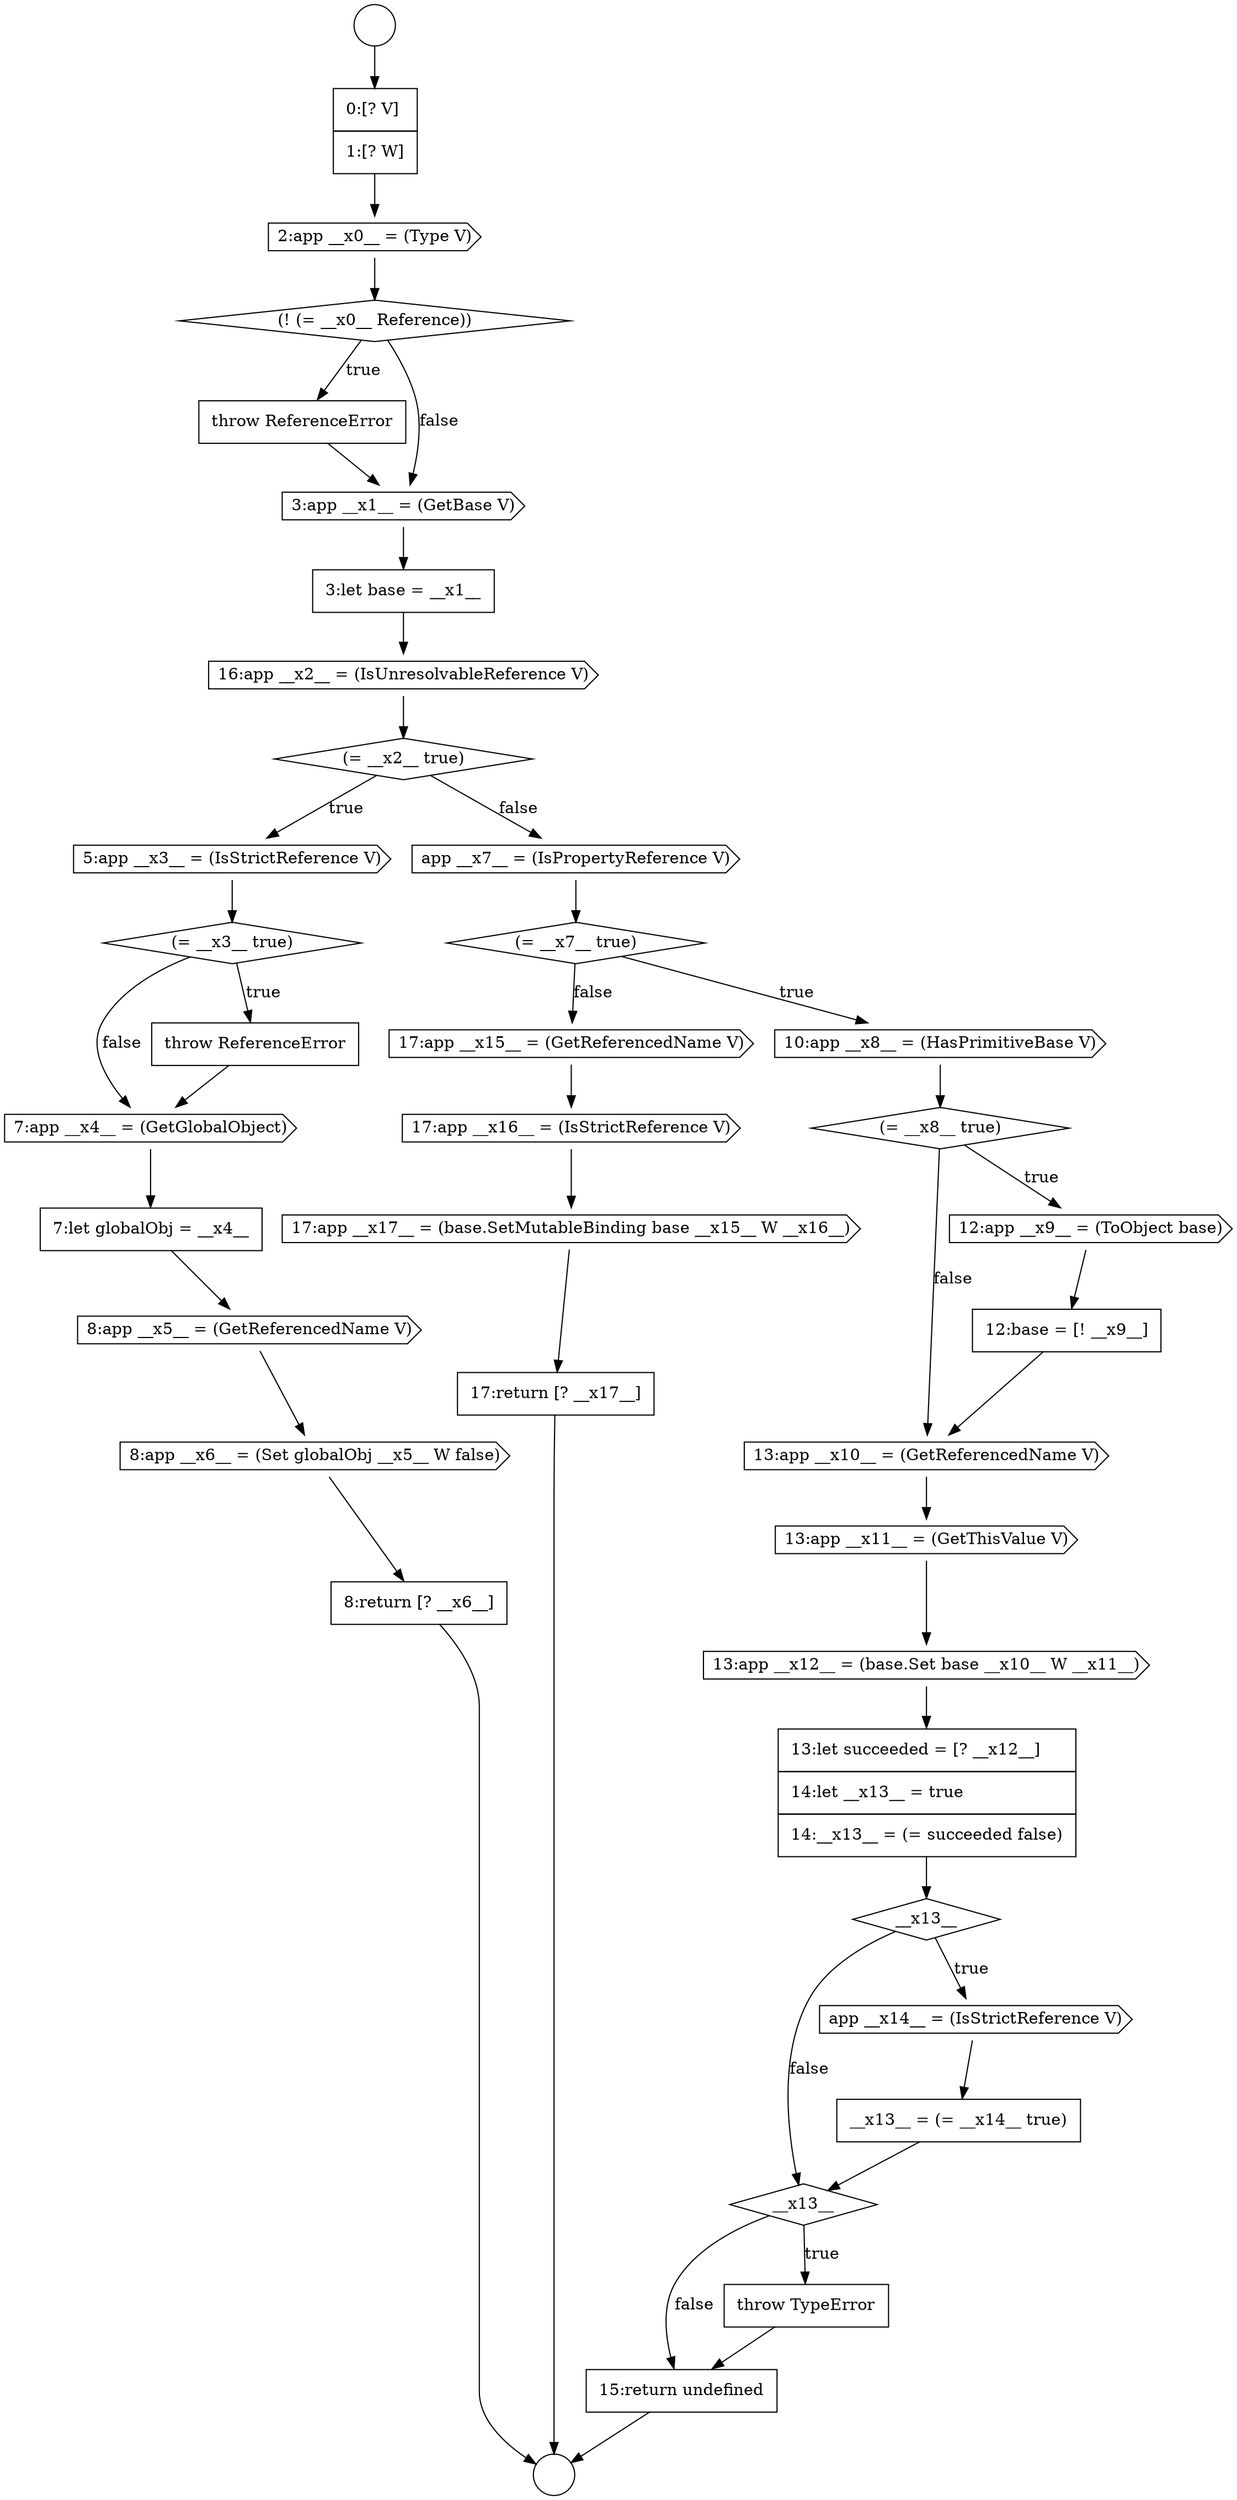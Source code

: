 digraph {
  node56 [shape=none, margin=0, label=<<font color="black">
    <table border="0" cellborder="1" cellspacing="0" cellpadding="10">
      <tr><td align="left">0:[? V]</td></tr>
      <tr><td align="left">1:[? W]</td></tr>
    </table>
  </font>> color="black" fillcolor="white" style=filled]
  node84 [shape=none, margin=0, label=<<font color="black">
    <table border="0" cellborder="1" cellspacing="0" cellpadding="10">
      <tr><td align="left">__x13__ = (= __x14__ true)</td></tr>
    </table>
  </font>> color="black" fillcolor="white" style=filled]
  node70 [shape=cds, label=<<font color="black">8:app __x6__ = (Set globalObj __x5__ W false)</font>> color="black" fillcolor="white" style=filled]
  node65 [shape=diamond, label=<<font color="black">(= __x3__ true)</font>> color="black" fillcolor="white" style=filled]
  node77 [shape=none, margin=0, label=<<font color="black">
    <table border="0" cellborder="1" cellspacing="0" cellpadding="10">
      <tr><td align="left">12:base = [! __x9__]</td></tr>
    </table>
  </font>> color="black" fillcolor="white" style=filled]
  node73 [shape=diamond, label=<<font color="black">(= __x7__ true)</font>> color="black" fillcolor="white" style=filled]
  node64 [shape=cds, label=<<font color="black">5:app __x3__ = (IsStrictReference V)</font>> color="black" fillcolor="white" style=filled]
  node59 [shape=none, margin=0, label=<<font color="black">
    <table border="0" cellborder="1" cellspacing="0" cellpadding="10">
      <tr><td align="left">throw ReferenceError</td></tr>
    </table>
  </font>> color="black" fillcolor="white" style=filled]
  node80 [shape=cds, label=<<font color="black">13:app __x12__ = (base.Set base __x10__ W __x11__)</font>> color="black" fillcolor="white" style=filled]
  node63 [shape=diamond, label=<<font color="black">(= __x2__ true)</font>> color="black" fillcolor="white" style=filled]
  node67 [shape=cds, label=<<font color="black">7:app __x4__ = (GetGlobalObject)</font>> color="black" fillcolor="white" style=filled]
  node72 [shape=cds, label=<<font color="black">app __x7__ = (IsPropertyReference V)</font>> color="black" fillcolor="white" style=filled]
  node87 [shape=none, margin=0, label=<<font color="black">
    <table border="0" cellborder="1" cellspacing="0" cellpadding="10">
      <tr><td align="left">15:return undefined</td></tr>
    </table>
  </font>> color="black" fillcolor="white" style=filled]
  node55 [shape=circle label=" " color="black" fillcolor="white" style=filled]
  node79 [shape=cds, label=<<font color="black">13:app __x11__ = (GetThisValue V)</font>> color="black" fillcolor="white" style=filled]
  node69 [shape=cds, label=<<font color="black">8:app __x5__ = (GetReferencedName V)</font>> color="black" fillcolor="white" style=filled]
  node88 [shape=cds, label=<<font color="black">17:app __x15__ = (GetReferencedName V)</font>> color="black" fillcolor="white" style=filled]
  node57 [shape=cds, label=<<font color="black">2:app __x0__ = (Type V)</font>> color="black" fillcolor="white" style=filled]
  node78 [shape=cds, label=<<font color="black">13:app __x10__ = (GetReferencedName V)</font>> color="black" fillcolor="white" style=filled]
  node61 [shape=none, margin=0, label=<<font color="black">
    <table border="0" cellborder="1" cellspacing="0" cellpadding="10">
      <tr><td align="left">3:let base = __x1__</td></tr>
    </table>
  </font>> color="black" fillcolor="white" style=filled]
  node89 [shape=cds, label=<<font color="black">17:app __x16__ = (IsStrictReference V)</font>> color="black" fillcolor="white" style=filled]
  node74 [shape=cds, label=<<font color="black">10:app __x8__ = (HasPrimitiveBase V)</font>> color="black" fillcolor="white" style=filled]
  node60 [shape=cds, label=<<font color="black">3:app __x1__ = (GetBase V)</font>> color="black" fillcolor="white" style=filled]
  node85 [shape=diamond, label=<<font color="black">__x13__</font>> color="black" fillcolor="white" style=filled]
  node71 [shape=none, margin=0, label=<<font color="black">
    <table border="0" cellborder="1" cellspacing="0" cellpadding="10">
      <tr><td align="left">8:return [? __x6__]</td></tr>
    </table>
  </font>> color="black" fillcolor="white" style=filled]
  node54 [shape=circle label=" " color="black" fillcolor="white" style=filled]
  node86 [shape=none, margin=0, label=<<font color="black">
    <table border="0" cellborder="1" cellspacing="0" cellpadding="10">
      <tr><td align="left">throw TypeError</td></tr>
    </table>
  </font>> color="black" fillcolor="white" style=filled]
  node81 [shape=none, margin=0, label=<<font color="black">
    <table border="0" cellborder="1" cellspacing="0" cellpadding="10">
      <tr><td align="left">13:let succeeded = [? __x12__]</td></tr>
      <tr><td align="left">14:let __x13__ = true</td></tr>
      <tr><td align="left">14:__x13__ = (= succeeded false)</td></tr>
    </table>
  </font>> color="black" fillcolor="white" style=filled]
  node76 [shape=cds, label=<<font color="black">12:app __x9__ = (ToObject base)</font>> color="black" fillcolor="white" style=filled]
  node91 [shape=none, margin=0, label=<<font color="black">
    <table border="0" cellborder="1" cellspacing="0" cellpadding="10">
      <tr><td align="left">17:return [? __x17__]</td></tr>
    </table>
  </font>> color="black" fillcolor="white" style=filled]
  node66 [shape=none, margin=0, label=<<font color="black">
    <table border="0" cellborder="1" cellspacing="0" cellpadding="10">
      <tr><td align="left">throw ReferenceError</td></tr>
    </table>
  </font>> color="black" fillcolor="white" style=filled]
  node75 [shape=diamond, label=<<font color="black">(= __x8__ true)</font>> color="black" fillcolor="white" style=filled]
  node58 [shape=diamond, label=<<font color="black">(! (= __x0__ Reference))</font>> color="black" fillcolor="white" style=filled]
  node82 [shape=diamond, label=<<font color="black">__x13__</font>> color="black" fillcolor="white" style=filled]
  node68 [shape=none, margin=0, label=<<font color="black">
    <table border="0" cellborder="1" cellspacing="0" cellpadding="10">
      <tr><td align="left">7:let globalObj = __x4__</td></tr>
    </table>
  </font>> color="black" fillcolor="white" style=filled]
  node62 [shape=cds, label=<<font color="black">16:app __x2__ = (IsUnresolvableReference V)</font>> color="black" fillcolor="white" style=filled]
  node90 [shape=cds, label=<<font color="black">17:app __x17__ = (base.SetMutableBinding base __x15__ W __x16__)</font>> color="black" fillcolor="white" style=filled]
  node83 [shape=cds, label=<<font color="black">app __x14__ = (IsStrictReference V)</font>> color="black" fillcolor="white" style=filled]
  node58 -> node59 [label=<<font color="black">true</font>> color="black"]
  node58 -> node60 [label=<<font color="black">false</font>> color="black"]
  node66 -> node67 [ color="black"]
  node82 -> node83 [label=<<font color="black">true</font>> color="black"]
  node82 -> node85 [label=<<font color="black">false</font>> color="black"]
  node83 -> node84 [ color="black"]
  node79 -> node80 [ color="black"]
  node68 -> node69 [ color="black"]
  node65 -> node66 [label=<<font color="black">true</font>> color="black"]
  node65 -> node67 [label=<<font color="black">false</font>> color="black"]
  node86 -> node87 [ color="black"]
  node77 -> node78 [ color="black"]
  node88 -> node89 [ color="black"]
  node59 -> node60 [ color="black"]
  node69 -> node70 [ color="black"]
  node75 -> node76 [label=<<font color="black">true</font>> color="black"]
  node75 -> node78 [label=<<font color="black">false</font>> color="black"]
  node81 -> node82 [ color="black"]
  node74 -> node75 [ color="black"]
  node80 -> node81 [ color="black"]
  node90 -> node91 [ color="black"]
  node61 -> node62 [ color="black"]
  node64 -> node65 [ color="black"]
  node67 -> node68 [ color="black"]
  node73 -> node74 [label=<<font color="black">true</font>> color="black"]
  node73 -> node88 [label=<<font color="black">false</font>> color="black"]
  node54 -> node56 [ color="black"]
  node87 -> node55 [ color="black"]
  node63 -> node64 [label=<<font color="black">true</font>> color="black"]
  node63 -> node72 [label=<<font color="black">false</font>> color="black"]
  node62 -> node63 [ color="black"]
  node91 -> node55 [ color="black"]
  node57 -> node58 [ color="black"]
  node84 -> node85 [ color="black"]
  node70 -> node71 [ color="black"]
  node76 -> node77 [ color="black"]
  node72 -> node73 [ color="black"]
  node78 -> node79 [ color="black"]
  node60 -> node61 [ color="black"]
  node56 -> node57 [ color="black"]
  node71 -> node55 [ color="black"]
  node89 -> node90 [ color="black"]
  node85 -> node86 [label=<<font color="black">true</font>> color="black"]
  node85 -> node87 [label=<<font color="black">false</font>> color="black"]
}

